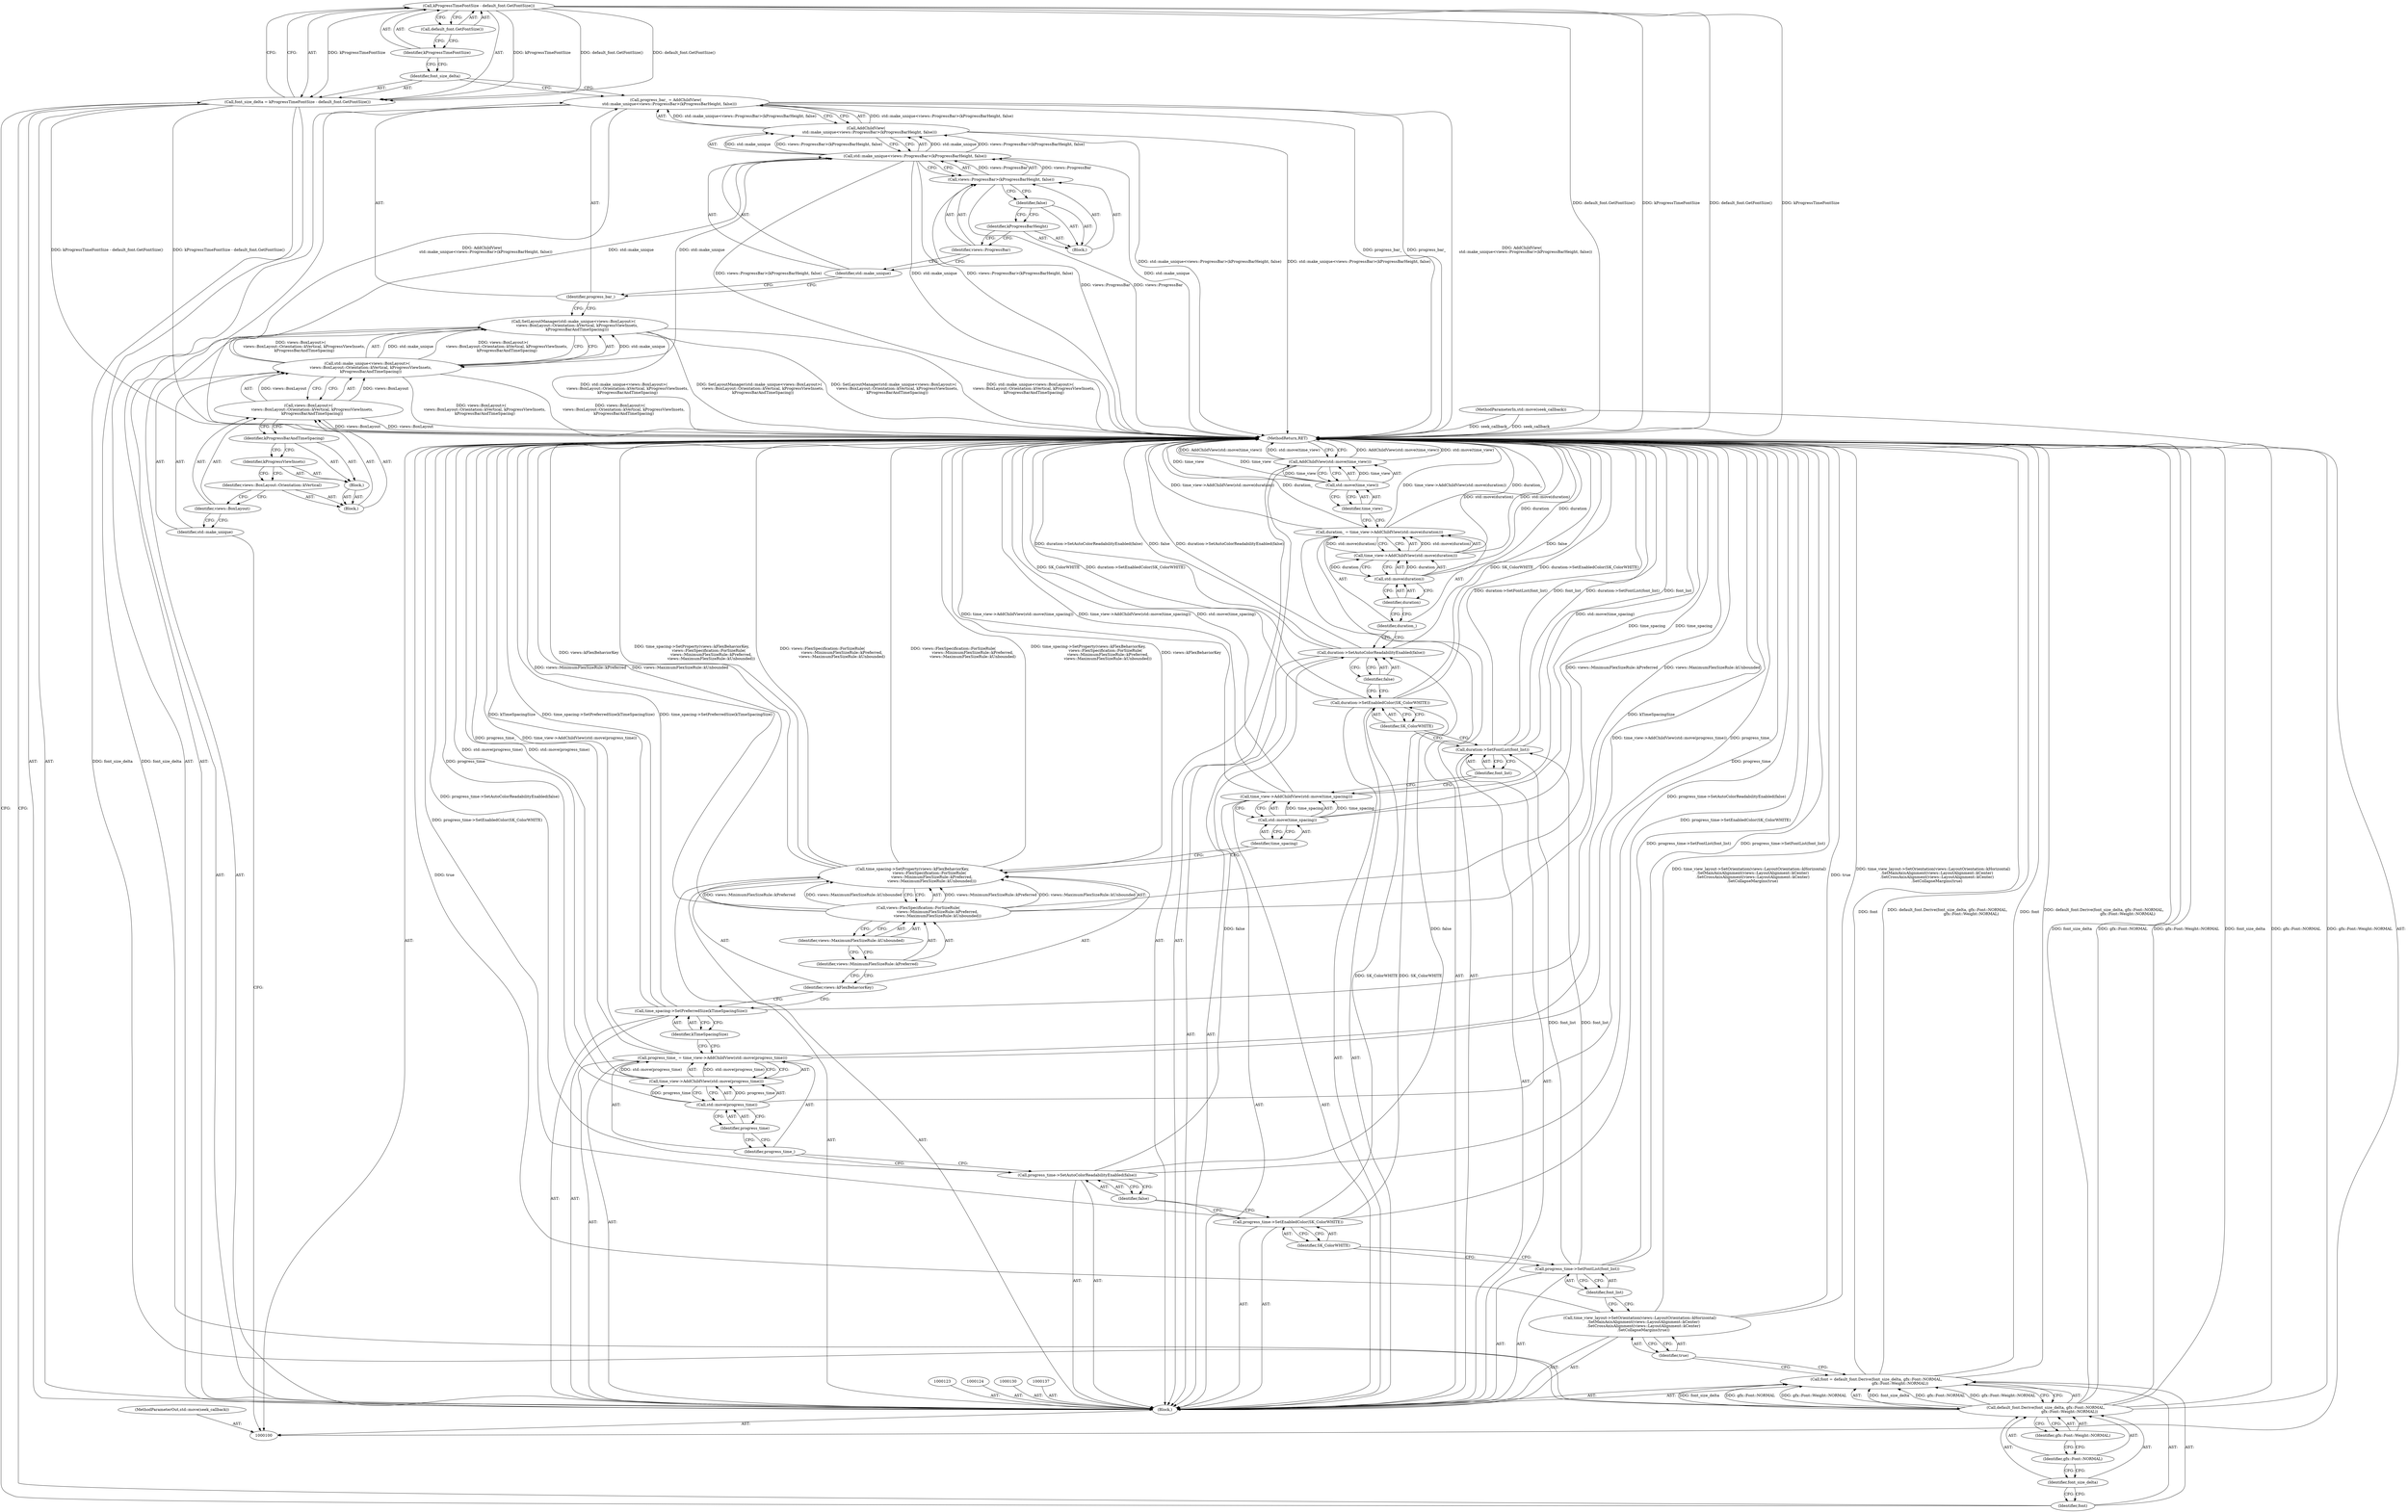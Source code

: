 digraph "0_Chrome_c25b198675380f713a56649c857b4367601d4a3d_8" {
"1000127" [label="(Call,kProgressTimeFontSize - default_font.GetFontSize())"];
"1000128" [label="(Identifier,kProgressTimeFontSize)"];
"1000129" [label="(Call,default_font.GetFontSize())"];
"1000125" [label="(Call,font_size_delta = kProgressTimeFontSize - default_font.GetFontSize())"];
"1000126" [label="(Identifier,font_size_delta)"];
"1000131" [label="(Call,font = default_font.Derive(font_size_delta, gfx::Font::NORMAL,\n                                       gfx::Font::Weight::NORMAL))"];
"1000132" [label="(Identifier,font)"];
"1000133" [label="(Call,default_font.Derive(font_size_delta, gfx::Font::NORMAL,\n                                       gfx::Font::Weight::NORMAL))"];
"1000134" [label="(Identifier,font_size_delta)"];
"1000135" [label="(Identifier,gfx::Font::NORMAL)"];
"1000136" [label="(Identifier,gfx::Font::Weight::NORMAL)"];
"1000138" [label="(Call,time_view_layout->SetOrientation(views::LayoutOrientation::kHorizontal)\n      .SetMainAxisAlignment(views::LayoutAlignment::kCenter)\n      .SetCrossAxisAlignment(views::LayoutAlignment::kCenter)\n      .SetCollapseMargins(true))"];
"1000139" [label="(Identifier,true)"];
"1000140" [label="(Call,progress_time->SetFontList(font_list))"];
"1000141" [label="(Identifier,font_list)"];
"1000142" [label="(Call,progress_time->SetEnabledColor(SK_ColorWHITE))"];
"1000143" [label="(Identifier,SK_ColorWHITE)"];
"1000144" [label="(Call,progress_time->SetAutoColorReadabilityEnabled(false))"];
"1000145" [label="(Identifier,false)"];
"1000148" [label="(Call,time_view->AddChildView(std::move(progress_time)))"];
"1000146" [label="(Call,progress_time_ = time_view->AddChildView(std::move(progress_time)))"];
"1000147" [label="(Identifier,progress_time_)"];
"1000149" [label="(Call,std::move(progress_time))"];
"1000150" [label="(Identifier,progress_time)"];
"1000101" [label="(MethodParameterIn,std::move(seek_callback))"];
"1000270" [label="(MethodParameterOut,std::move(seek_callback))"];
"1000102" [label="(Block,)"];
"1000175" [label="(MethodReturn,RET)"];
"1000151" [label="(Call,time_spacing->SetPreferredSize(kTimeSpacingSize))"];
"1000152" [label="(Identifier,kTimeSpacingSize)"];
"1000153" [label="(Call,time_spacing->SetProperty(views::kFlexBehaviorKey,\n                            views::FlexSpecification::ForSizeRule(\n                                views::MinimumFlexSizeRule::kPreferred,\n                                views::MaximumFlexSizeRule::kUnbounded)))"];
"1000154" [label="(Identifier,views::kFlexBehaviorKey)"];
"1000155" [label="(Call,views::FlexSpecification::ForSizeRule(\n                                views::MinimumFlexSizeRule::kPreferred,\n                                views::MaximumFlexSizeRule::kUnbounded))"];
"1000156" [label="(Identifier,views::MinimumFlexSizeRule::kPreferred)"];
"1000157" [label="(Identifier,views::MaximumFlexSizeRule::kUnbounded)"];
"1000158" [label="(Call,time_view->AddChildView(std::move(time_spacing)))"];
"1000159" [label="(Call,std::move(time_spacing))"];
"1000160" [label="(Identifier,time_spacing)"];
"1000104" [label="(Call,std::make_unique<views::BoxLayout>(\n      views::BoxLayout::Orientation::kVertical, kProgressViewInsets,\n      kProgressBarAndTimeSpacing))"];
"1000105" [label="(Identifier,std::make_unique)"];
"1000103" [label="(Call,SetLayoutManager(std::make_unique<views::BoxLayout>(\n      views::BoxLayout::Orientation::kVertical, kProgressViewInsets,\n      kProgressBarAndTimeSpacing)))"];
"1000106" [label="(Call,views::BoxLayout>(\n      views::BoxLayout::Orientation::kVertical, kProgressViewInsets,\n      kProgressBarAndTimeSpacing))"];
"1000107" [label="(Identifier,views::BoxLayout)"];
"1000161" [label="(Call,duration->SetFontList(font_list))"];
"1000162" [label="(Identifier,font_list)"];
"1000163" [label="(Call,duration->SetEnabledColor(SK_ColorWHITE))"];
"1000164" [label="(Identifier,SK_ColorWHITE)"];
"1000165" [label="(Call,duration->SetAutoColorReadabilityEnabled(false))"];
"1000166" [label="(Identifier,false)"];
"1000169" [label="(Call,time_view->AddChildView(std::move(duration)))"];
"1000167" [label="(Call,duration_ = time_view->AddChildView(std::move(duration)))"];
"1000168" [label="(Identifier,duration_)"];
"1000170" [label="(Call,std::move(duration))"];
"1000171" [label="(Identifier,duration)"];
"1000173" [label="(Call,std::move(time_view))"];
"1000172" [label="(Call,AddChildView(std::move(time_view)))"];
"1000174" [label="(Identifier,time_view)"];
"1000110" [label="(Block,)"];
"1000111" [label="(Identifier,kProgressViewInsets)"];
"1000108" [label="(Block,)"];
"1000109" [label="(Identifier,views::BoxLayout::Orientation::kVertical)"];
"1000112" [label="(Identifier,kProgressBarAndTimeSpacing)"];
"1000115" [label="(Call,AddChildView(\n      std::make_unique<views::ProgressBar>(kProgressBarHeight, false)))"];
"1000113" [label="(Call,progress_bar_ = AddChildView(\n      std::make_unique<views::ProgressBar>(kProgressBarHeight, false)))"];
"1000114" [label="(Identifier,progress_bar_)"];
"1000118" [label="(Call,views::ProgressBar>(kProgressBarHeight, false))"];
"1000119" [label="(Identifier,views::ProgressBar)"];
"1000120" [label="(Block,)"];
"1000121" [label="(Identifier,kProgressBarHeight)"];
"1000116" [label="(Call,std::make_unique<views::ProgressBar>(kProgressBarHeight, false))"];
"1000117" [label="(Identifier,std::make_unique)"];
"1000122" [label="(Identifier,false)"];
"1000127" -> "1000125"  [label="AST: "];
"1000127" -> "1000129"  [label="CFG: "];
"1000128" -> "1000127"  [label="AST: "];
"1000129" -> "1000127"  [label="AST: "];
"1000125" -> "1000127"  [label="CFG: "];
"1000127" -> "1000175"  [label="DDG: default_font.GetFontSize()"];
"1000127" -> "1000175"  [label="DDG: kProgressTimeFontSize"];
"1000127" -> "1000125"  [label="DDG: kProgressTimeFontSize"];
"1000127" -> "1000125"  [label="DDG: default_font.GetFontSize()"];
"1000128" -> "1000127"  [label="AST: "];
"1000128" -> "1000126"  [label="CFG: "];
"1000129" -> "1000128"  [label="CFG: "];
"1000129" -> "1000127"  [label="AST: "];
"1000129" -> "1000128"  [label="CFG: "];
"1000127" -> "1000129"  [label="CFG: "];
"1000125" -> "1000102"  [label="AST: "];
"1000125" -> "1000127"  [label="CFG: "];
"1000126" -> "1000125"  [label="AST: "];
"1000127" -> "1000125"  [label="AST: "];
"1000132" -> "1000125"  [label="CFG: "];
"1000125" -> "1000175"  [label="DDG: kProgressTimeFontSize - default_font.GetFontSize()"];
"1000127" -> "1000125"  [label="DDG: kProgressTimeFontSize"];
"1000127" -> "1000125"  [label="DDG: default_font.GetFontSize()"];
"1000125" -> "1000133"  [label="DDG: font_size_delta"];
"1000126" -> "1000125"  [label="AST: "];
"1000126" -> "1000113"  [label="CFG: "];
"1000128" -> "1000126"  [label="CFG: "];
"1000131" -> "1000102"  [label="AST: "];
"1000131" -> "1000133"  [label="CFG: "];
"1000132" -> "1000131"  [label="AST: "];
"1000133" -> "1000131"  [label="AST: "];
"1000139" -> "1000131"  [label="CFG: "];
"1000131" -> "1000175"  [label="DDG: default_font.Derive(font_size_delta, gfx::Font::NORMAL,\n                                       gfx::Font::Weight::NORMAL)"];
"1000131" -> "1000175"  [label="DDG: font"];
"1000133" -> "1000131"  [label="DDG: font_size_delta"];
"1000133" -> "1000131"  [label="DDG: gfx::Font::NORMAL"];
"1000133" -> "1000131"  [label="DDG: gfx::Font::Weight::NORMAL"];
"1000132" -> "1000131"  [label="AST: "];
"1000132" -> "1000125"  [label="CFG: "];
"1000134" -> "1000132"  [label="CFG: "];
"1000133" -> "1000131"  [label="AST: "];
"1000133" -> "1000136"  [label="CFG: "];
"1000134" -> "1000133"  [label="AST: "];
"1000135" -> "1000133"  [label="AST: "];
"1000136" -> "1000133"  [label="AST: "];
"1000131" -> "1000133"  [label="CFG: "];
"1000133" -> "1000175"  [label="DDG: font_size_delta"];
"1000133" -> "1000175"  [label="DDG: gfx::Font::NORMAL"];
"1000133" -> "1000175"  [label="DDG: gfx::Font::Weight::NORMAL"];
"1000133" -> "1000131"  [label="DDG: font_size_delta"];
"1000133" -> "1000131"  [label="DDG: gfx::Font::NORMAL"];
"1000133" -> "1000131"  [label="DDG: gfx::Font::Weight::NORMAL"];
"1000125" -> "1000133"  [label="DDG: font_size_delta"];
"1000134" -> "1000133"  [label="AST: "];
"1000134" -> "1000132"  [label="CFG: "];
"1000135" -> "1000134"  [label="CFG: "];
"1000135" -> "1000133"  [label="AST: "];
"1000135" -> "1000134"  [label="CFG: "];
"1000136" -> "1000135"  [label="CFG: "];
"1000136" -> "1000133"  [label="AST: "];
"1000136" -> "1000135"  [label="CFG: "];
"1000133" -> "1000136"  [label="CFG: "];
"1000138" -> "1000102"  [label="AST: "];
"1000138" -> "1000139"  [label="CFG: "];
"1000139" -> "1000138"  [label="AST: "];
"1000141" -> "1000138"  [label="CFG: "];
"1000138" -> "1000175"  [label="DDG: true"];
"1000138" -> "1000175"  [label="DDG: time_view_layout->SetOrientation(views::LayoutOrientation::kHorizontal)\n      .SetMainAxisAlignment(views::LayoutAlignment::kCenter)\n      .SetCrossAxisAlignment(views::LayoutAlignment::kCenter)\n      .SetCollapseMargins(true)"];
"1000139" -> "1000138"  [label="AST: "];
"1000139" -> "1000131"  [label="CFG: "];
"1000138" -> "1000139"  [label="CFG: "];
"1000140" -> "1000102"  [label="AST: "];
"1000140" -> "1000141"  [label="CFG: "];
"1000141" -> "1000140"  [label="AST: "];
"1000143" -> "1000140"  [label="CFG: "];
"1000140" -> "1000175"  [label="DDG: progress_time->SetFontList(font_list)"];
"1000140" -> "1000161"  [label="DDG: font_list"];
"1000141" -> "1000140"  [label="AST: "];
"1000141" -> "1000138"  [label="CFG: "];
"1000140" -> "1000141"  [label="CFG: "];
"1000142" -> "1000102"  [label="AST: "];
"1000142" -> "1000143"  [label="CFG: "];
"1000143" -> "1000142"  [label="AST: "];
"1000145" -> "1000142"  [label="CFG: "];
"1000142" -> "1000175"  [label="DDG: progress_time->SetEnabledColor(SK_ColorWHITE)"];
"1000142" -> "1000163"  [label="DDG: SK_ColorWHITE"];
"1000143" -> "1000142"  [label="AST: "];
"1000143" -> "1000140"  [label="CFG: "];
"1000142" -> "1000143"  [label="CFG: "];
"1000144" -> "1000102"  [label="AST: "];
"1000144" -> "1000145"  [label="CFG: "];
"1000145" -> "1000144"  [label="AST: "];
"1000147" -> "1000144"  [label="CFG: "];
"1000144" -> "1000175"  [label="DDG: progress_time->SetAutoColorReadabilityEnabled(false)"];
"1000144" -> "1000165"  [label="DDG: false"];
"1000145" -> "1000144"  [label="AST: "];
"1000145" -> "1000142"  [label="CFG: "];
"1000144" -> "1000145"  [label="CFG: "];
"1000148" -> "1000146"  [label="AST: "];
"1000148" -> "1000149"  [label="CFG: "];
"1000149" -> "1000148"  [label="AST: "];
"1000146" -> "1000148"  [label="CFG: "];
"1000148" -> "1000175"  [label="DDG: std::move(progress_time)"];
"1000148" -> "1000146"  [label="DDG: std::move(progress_time)"];
"1000149" -> "1000148"  [label="DDG: progress_time"];
"1000146" -> "1000102"  [label="AST: "];
"1000146" -> "1000148"  [label="CFG: "];
"1000147" -> "1000146"  [label="AST: "];
"1000148" -> "1000146"  [label="AST: "];
"1000152" -> "1000146"  [label="CFG: "];
"1000146" -> "1000175"  [label="DDG: time_view->AddChildView(std::move(progress_time))"];
"1000146" -> "1000175"  [label="DDG: progress_time_"];
"1000148" -> "1000146"  [label="DDG: std::move(progress_time)"];
"1000147" -> "1000146"  [label="AST: "];
"1000147" -> "1000144"  [label="CFG: "];
"1000150" -> "1000147"  [label="CFG: "];
"1000149" -> "1000148"  [label="AST: "];
"1000149" -> "1000150"  [label="CFG: "];
"1000150" -> "1000149"  [label="AST: "];
"1000148" -> "1000149"  [label="CFG: "];
"1000149" -> "1000175"  [label="DDG: progress_time"];
"1000149" -> "1000148"  [label="DDG: progress_time"];
"1000150" -> "1000149"  [label="AST: "];
"1000150" -> "1000147"  [label="CFG: "];
"1000149" -> "1000150"  [label="CFG: "];
"1000101" -> "1000100"  [label="AST: "];
"1000101" -> "1000175"  [label="DDG: seek_callback"];
"1000270" -> "1000100"  [label="AST: "];
"1000102" -> "1000100"  [label="AST: "];
"1000103" -> "1000102"  [label="AST: "];
"1000113" -> "1000102"  [label="AST: "];
"1000123" -> "1000102"  [label="AST: "];
"1000124" -> "1000102"  [label="AST: "];
"1000125" -> "1000102"  [label="AST: "];
"1000130" -> "1000102"  [label="AST: "];
"1000131" -> "1000102"  [label="AST: "];
"1000137" -> "1000102"  [label="AST: "];
"1000138" -> "1000102"  [label="AST: "];
"1000140" -> "1000102"  [label="AST: "];
"1000142" -> "1000102"  [label="AST: "];
"1000144" -> "1000102"  [label="AST: "];
"1000146" -> "1000102"  [label="AST: "];
"1000151" -> "1000102"  [label="AST: "];
"1000153" -> "1000102"  [label="AST: "];
"1000158" -> "1000102"  [label="AST: "];
"1000161" -> "1000102"  [label="AST: "];
"1000163" -> "1000102"  [label="AST: "];
"1000165" -> "1000102"  [label="AST: "];
"1000167" -> "1000102"  [label="AST: "];
"1000172" -> "1000102"  [label="AST: "];
"1000175" -> "1000100"  [label="AST: "];
"1000175" -> "1000172"  [label="CFG: "];
"1000167" -> "1000175"  [label="DDG: time_view->AddChildView(std::move(duration))"];
"1000167" -> "1000175"  [label="DDG: duration_"];
"1000155" -> "1000175"  [label="DDG: views::MaximumFlexSizeRule::kUnbounded"];
"1000155" -> "1000175"  [label="DDG: views::MinimumFlexSizeRule::kPreferred"];
"1000103" -> "1000175"  [label="DDG: std::make_unique<views::BoxLayout>(\n      views::BoxLayout::Orientation::kVertical, kProgressViewInsets,\n      kProgressBarAndTimeSpacing)"];
"1000103" -> "1000175"  [label="DDG: SetLayoutManager(std::make_unique<views::BoxLayout>(\n      views::BoxLayout::Orientation::kVertical, kProgressViewInsets,\n      kProgressBarAndTimeSpacing))"];
"1000113" -> "1000175"  [label="DDG: AddChildView(\n      std::make_unique<views::ProgressBar>(kProgressBarHeight, false))"];
"1000113" -> "1000175"  [label="DDG: progress_bar_"];
"1000116" -> "1000175"  [label="DDG: views::ProgressBar>(kProgressBarHeight, false)"];
"1000116" -> "1000175"  [label="DDG: std::make_unique"];
"1000131" -> "1000175"  [label="DDG: default_font.Derive(font_size_delta, gfx::Font::NORMAL,\n                                       gfx::Font::Weight::NORMAL)"];
"1000131" -> "1000175"  [label="DDG: font"];
"1000153" -> "1000175"  [label="DDG: views::kFlexBehaviorKey"];
"1000153" -> "1000175"  [label="DDG: views::FlexSpecification::ForSizeRule(\n                                views::MinimumFlexSizeRule::kPreferred,\n                                views::MaximumFlexSizeRule::kUnbounded)"];
"1000153" -> "1000175"  [label="DDG: time_spacing->SetProperty(views::kFlexBehaviorKey,\n                            views::FlexSpecification::ForSizeRule(\n                                views::MinimumFlexSizeRule::kPreferred,\n                                views::MaximumFlexSizeRule::kUnbounded))"];
"1000118" -> "1000175"  [label="DDG: views::ProgressBar"];
"1000158" -> "1000175"  [label="DDG: std::move(time_spacing)"];
"1000158" -> "1000175"  [label="DDG: time_view->AddChildView(std::move(time_spacing))"];
"1000163" -> "1000175"  [label="DDG: SK_ColorWHITE"];
"1000163" -> "1000175"  [label="DDG: duration->SetEnabledColor(SK_ColorWHITE)"];
"1000172" -> "1000175"  [label="DDG: AddChildView(std::move(time_view))"];
"1000172" -> "1000175"  [label="DDG: std::move(time_view)"];
"1000142" -> "1000175"  [label="DDG: progress_time->SetEnabledColor(SK_ColorWHITE)"];
"1000106" -> "1000175"  [label="DDG: views::BoxLayout"];
"1000151" -> "1000175"  [label="DDG: time_spacing->SetPreferredSize(kTimeSpacingSize)"];
"1000151" -> "1000175"  [label="DDG: kTimeSpacingSize"];
"1000159" -> "1000175"  [label="DDG: time_spacing"];
"1000138" -> "1000175"  [label="DDG: true"];
"1000138" -> "1000175"  [label="DDG: time_view_layout->SetOrientation(views::LayoutOrientation::kHorizontal)\n      .SetMainAxisAlignment(views::LayoutAlignment::kCenter)\n      .SetCrossAxisAlignment(views::LayoutAlignment::kCenter)\n      .SetCollapseMargins(true)"];
"1000165" -> "1000175"  [label="DDG: false"];
"1000165" -> "1000175"  [label="DDG: duration->SetAutoColorReadabilityEnabled(false)"];
"1000140" -> "1000175"  [label="DDG: progress_time->SetFontList(font_list)"];
"1000127" -> "1000175"  [label="DDG: default_font.GetFontSize()"];
"1000127" -> "1000175"  [label="DDG: kProgressTimeFontSize"];
"1000144" -> "1000175"  [label="DDG: progress_time->SetAutoColorReadabilityEnabled(false)"];
"1000133" -> "1000175"  [label="DDG: font_size_delta"];
"1000133" -> "1000175"  [label="DDG: gfx::Font::NORMAL"];
"1000133" -> "1000175"  [label="DDG: gfx::Font::Weight::NORMAL"];
"1000148" -> "1000175"  [label="DDG: std::move(progress_time)"];
"1000146" -> "1000175"  [label="DDG: time_view->AddChildView(std::move(progress_time))"];
"1000146" -> "1000175"  [label="DDG: progress_time_"];
"1000125" -> "1000175"  [label="DDG: kProgressTimeFontSize - default_font.GetFontSize()"];
"1000101" -> "1000175"  [label="DDG: seek_callback"];
"1000170" -> "1000175"  [label="DDG: duration"];
"1000169" -> "1000175"  [label="DDG: std::move(duration)"];
"1000149" -> "1000175"  [label="DDG: progress_time"];
"1000161" -> "1000175"  [label="DDG: font_list"];
"1000161" -> "1000175"  [label="DDG: duration->SetFontList(font_list)"];
"1000115" -> "1000175"  [label="DDG: std::make_unique<views::ProgressBar>(kProgressBarHeight, false)"];
"1000173" -> "1000175"  [label="DDG: time_view"];
"1000104" -> "1000175"  [label="DDG: views::BoxLayout>(\n      views::BoxLayout::Orientation::kVertical, kProgressViewInsets,\n      kProgressBarAndTimeSpacing)"];
"1000151" -> "1000102"  [label="AST: "];
"1000151" -> "1000152"  [label="CFG: "];
"1000152" -> "1000151"  [label="AST: "];
"1000154" -> "1000151"  [label="CFG: "];
"1000151" -> "1000175"  [label="DDG: time_spacing->SetPreferredSize(kTimeSpacingSize)"];
"1000151" -> "1000175"  [label="DDG: kTimeSpacingSize"];
"1000152" -> "1000151"  [label="AST: "];
"1000152" -> "1000146"  [label="CFG: "];
"1000151" -> "1000152"  [label="CFG: "];
"1000153" -> "1000102"  [label="AST: "];
"1000153" -> "1000155"  [label="CFG: "];
"1000154" -> "1000153"  [label="AST: "];
"1000155" -> "1000153"  [label="AST: "];
"1000160" -> "1000153"  [label="CFG: "];
"1000153" -> "1000175"  [label="DDG: views::kFlexBehaviorKey"];
"1000153" -> "1000175"  [label="DDG: views::FlexSpecification::ForSizeRule(\n                                views::MinimumFlexSizeRule::kPreferred,\n                                views::MaximumFlexSizeRule::kUnbounded)"];
"1000153" -> "1000175"  [label="DDG: time_spacing->SetProperty(views::kFlexBehaviorKey,\n                            views::FlexSpecification::ForSizeRule(\n                                views::MinimumFlexSizeRule::kPreferred,\n                                views::MaximumFlexSizeRule::kUnbounded))"];
"1000155" -> "1000153"  [label="DDG: views::MinimumFlexSizeRule::kPreferred"];
"1000155" -> "1000153"  [label="DDG: views::MaximumFlexSizeRule::kUnbounded"];
"1000154" -> "1000153"  [label="AST: "];
"1000154" -> "1000151"  [label="CFG: "];
"1000156" -> "1000154"  [label="CFG: "];
"1000155" -> "1000153"  [label="AST: "];
"1000155" -> "1000157"  [label="CFG: "];
"1000156" -> "1000155"  [label="AST: "];
"1000157" -> "1000155"  [label="AST: "];
"1000153" -> "1000155"  [label="CFG: "];
"1000155" -> "1000175"  [label="DDG: views::MaximumFlexSizeRule::kUnbounded"];
"1000155" -> "1000175"  [label="DDG: views::MinimumFlexSizeRule::kPreferred"];
"1000155" -> "1000153"  [label="DDG: views::MinimumFlexSizeRule::kPreferred"];
"1000155" -> "1000153"  [label="DDG: views::MaximumFlexSizeRule::kUnbounded"];
"1000156" -> "1000155"  [label="AST: "];
"1000156" -> "1000154"  [label="CFG: "];
"1000157" -> "1000156"  [label="CFG: "];
"1000157" -> "1000155"  [label="AST: "];
"1000157" -> "1000156"  [label="CFG: "];
"1000155" -> "1000157"  [label="CFG: "];
"1000158" -> "1000102"  [label="AST: "];
"1000158" -> "1000159"  [label="CFG: "];
"1000159" -> "1000158"  [label="AST: "];
"1000162" -> "1000158"  [label="CFG: "];
"1000158" -> "1000175"  [label="DDG: std::move(time_spacing)"];
"1000158" -> "1000175"  [label="DDG: time_view->AddChildView(std::move(time_spacing))"];
"1000159" -> "1000158"  [label="DDG: time_spacing"];
"1000159" -> "1000158"  [label="AST: "];
"1000159" -> "1000160"  [label="CFG: "];
"1000160" -> "1000159"  [label="AST: "];
"1000158" -> "1000159"  [label="CFG: "];
"1000159" -> "1000175"  [label="DDG: time_spacing"];
"1000159" -> "1000158"  [label="DDG: time_spacing"];
"1000160" -> "1000159"  [label="AST: "];
"1000160" -> "1000153"  [label="CFG: "];
"1000159" -> "1000160"  [label="CFG: "];
"1000104" -> "1000103"  [label="AST: "];
"1000104" -> "1000106"  [label="CFG: "];
"1000105" -> "1000104"  [label="AST: "];
"1000106" -> "1000104"  [label="AST: "];
"1000103" -> "1000104"  [label="CFG: "];
"1000104" -> "1000175"  [label="DDG: views::BoxLayout>(\n      views::BoxLayout::Orientation::kVertical, kProgressViewInsets,\n      kProgressBarAndTimeSpacing)"];
"1000104" -> "1000103"  [label="DDG: std::make_unique"];
"1000104" -> "1000103"  [label="DDG: views::BoxLayout>(\n      views::BoxLayout::Orientation::kVertical, kProgressViewInsets,\n      kProgressBarAndTimeSpacing)"];
"1000106" -> "1000104"  [label="DDG: views::BoxLayout"];
"1000104" -> "1000116"  [label="DDG: std::make_unique"];
"1000105" -> "1000104"  [label="AST: "];
"1000105" -> "1000100"  [label="CFG: "];
"1000107" -> "1000105"  [label="CFG: "];
"1000103" -> "1000102"  [label="AST: "];
"1000103" -> "1000104"  [label="CFG: "];
"1000104" -> "1000103"  [label="AST: "];
"1000114" -> "1000103"  [label="CFG: "];
"1000103" -> "1000175"  [label="DDG: std::make_unique<views::BoxLayout>(\n      views::BoxLayout::Orientation::kVertical, kProgressViewInsets,\n      kProgressBarAndTimeSpacing)"];
"1000103" -> "1000175"  [label="DDG: SetLayoutManager(std::make_unique<views::BoxLayout>(\n      views::BoxLayout::Orientation::kVertical, kProgressViewInsets,\n      kProgressBarAndTimeSpacing))"];
"1000104" -> "1000103"  [label="DDG: std::make_unique"];
"1000104" -> "1000103"  [label="DDG: views::BoxLayout>(\n      views::BoxLayout::Orientation::kVertical, kProgressViewInsets,\n      kProgressBarAndTimeSpacing)"];
"1000106" -> "1000104"  [label="AST: "];
"1000106" -> "1000112"  [label="CFG: "];
"1000107" -> "1000106"  [label="AST: "];
"1000108" -> "1000106"  [label="AST: "];
"1000104" -> "1000106"  [label="CFG: "];
"1000106" -> "1000175"  [label="DDG: views::BoxLayout"];
"1000106" -> "1000104"  [label="DDG: views::BoxLayout"];
"1000107" -> "1000106"  [label="AST: "];
"1000107" -> "1000105"  [label="CFG: "];
"1000109" -> "1000107"  [label="CFG: "];
"1000161" -> "1000102"  [label="AST: "];
"1000161" -> "1000162"  [label="CFG: "];
"1000162" -> "1000161"  [label="AST: "];
"1000164" -> "1000161"  [label="CFG: "];
"1000161" -> "1000175"  [label="DDG: font_list"];
"1000161" -> "1000175"  [label="DDG: duration->SetFontList(font_list)"];
"1000140" -> "1000161"  [label="DDG: font_list"];
"1000162" -> "1000161"  [label="AST: "];
"1000162" -> "1000158"  [label="CFG: "];
"1000161" -> "1000162"  [label="CFG: "];
"1000163" -> "1000102"  [label="AST: "];
"1000163" -> "1000164"  [label="CFG: "];
"1000164" -> "1000163"  [label="AST: "];
"1000166" -> "1000163"  [label="CFG: "];
"1000163" -> "1000175"  [label="DDG: SK_ColorWHITE"];
"1000163" -> "1000175"  [label="DDG: duration->SetEnabledColor(SK_ColorWHITE)"];
"1000142" -> "1000163"  [label="DDG: SK_ColorWHITE"];
"1000164" -> "1000163"  [label="AST: "];
"1000164" -> "1000161"  [label="CFG: "];
"1000163" -> "1000164"  [label="CFG: "];
"1000165" -> "1000102"  [label="AST: "];
"1000165" -> "1000166"  [label="CFG: "];
"1000166" -> "1000165"  [label="AST: "];
"1000168" -> "1000165"  [label="CFG: "];
"1000165" -> "1000175"  [label="DDG: false"];
"1000165" -> "1000175"  [label="DDG: duration->SetAutoColorReadabilityEnabled(false)"];
"1000144" -> "1000165"  [label="DDG: false"];
"1000166" -> "1000165"  [label="AST: "];
"1000166" -> "1000163"  [label="CFG: "];
"1000165" -> "1000166"  [label="CFG: "];
"1000169" -> "1000167"  [label="AST: "];
"1000169" -> "1000170"  [label="CFG: "];
"1000170" -> "1000169"  [label="AST: "];
"1000167" -> "1000169"  [label="CFG: "];
"1000169" -> "1000175"  [label="DDG: std::move(duration)"];
"1000169" -> "1000167"  [label="DDG: std::move(duration)"];
"1000170" -> "1000169"  [label="DDG: duration"];
"1000167" -> "1000102"  [label="AST: "];
"1000167" -> "1000169"  [label="CFG: "];
"1000168" -> "1000167"  [label="AST: "];
"1000169" -> "1000167"  [label="AST: "];
"1000174" -> "1000167"  [label="CFG: "];
"1000167" -> "1000175"  [label="DDG: time_view->AddChildView(std::move(duration))"];
"1000167" -> "1000175"  [label="DDG: duration_"];
"1000169" -> "1000167"  [label="DDG: std::move(duration)"];
"1000168" -> "1000167"  [label="AST: "];
"1000168" -> "1000165"  [label="CFG: "];
"1000171" -> "1000168"  [label="CFG: "];
"1000170" -> "1000169"  [label="AST: "];
"1000170" -> "1000171"  [label="CFG: "];
"1000171" -> "1000170"  [label="AST: "];
"1000169" -> "1000170"  [label="CFG: "];
"1000170" -> "1000175"  [label="DDG: duration"];
"1000170" -> "1000169"  [label="DDG: duration"];
"1000171" -> "1000170"  [label="AST: "];
"1000171" -> "1000168"  [label="CFG: "];
"1000170" -> "1000171"  [label="CFG: "];
"1000173" -> "1000172"  [label="AST: "];
"1000173" -> "1000174"  [label="CFG: "];
"1000174" -> "1000173"  [label="AST: "];
"1000172" -> "1000173"  [label="CFG: "];
"1000173" -> "1000175"  [label="DDG: time_view"];
"1000173" -> "1000172"  [label="DDG: time_view"];
"1000172" -> "1000102"  [label="AST: "];
"1000172" -> "1000173"  [label="CFG: "];
"1000173" -> "1000172"  [label="AST: "];
"1000175" -> "1000172"  [label="CFG: "];
"1000172" -> "1000175"  [label="DDG: AddChildView(std::move(time_view))"];
"1000172" -> "1000175"  [label="DDG: std::move(time_view)"];
"1000173" -> "1000172"  [label="DDG: time_view"];
"1000174" -> "1000173"  [label="AST: "];
"1000174" -> "1000167"  [label="CFG: "];
"1000173" -> "1000174"  [label="CFG: "];
"1000110" -> "1000108"  [label="AST: "];
"1000111" -> "1000110"  [label="AST: "];
"1000112" -> "1000110"  [label="AST: "];
"1000111" -> "1000110"  [label="AST: "];
"1000111" -> "1000109"  [label="CFG: "];
"1000112" -> "1000111"  [label="CFG: "];
"1000108" -> "1000106"  [label="AST: "];
"1000109" -> "1000108"  [label="AST: "];
"1000110" -> "1000108"  [label="AST: "];
"1000109" -> "1000108"  [label="AST: "];
"1000109" -> "1000107"  [label="CFG: "];
"1000111" -> "1000109"  [label="CFG: "];
"1000112" -> "1000110"  [label="AST: "];
"1000112" -> "1000111"  [label="CFG: "];
"1000106" -> "1000112"  [label="CFG: "];
"1000115" -> "1000113"  [label="AST: "];
"1000115" -> "1000116"  [label="CFG: "];
"1000116" -> "1000115"  [label="AST: "];
"1000113" -> "1000115"  [label="CFG: "];
"1000115" -> "1000175"  [label="DDG: std::make_unique<views::ProgressBar>(kProgressBarHeight, false)"];
"1000115" -> "1000113"  [label="DDG: std::make_unique<views::ProgressBar>(kProgressBarHeight, false)"];
"1000116" -> "1000115"  [label="DDG: std::make_unique"];
"1000116" -> "1000115"  [label="DDG: views::ProgressBar>(kProgressBarHeight, false)"];
"1000113" -> "1000102"  [label="AST: "];
"1000113" -> "1000115"  [label="CFG: "];
"1000114" -> "1000113"  [label="AST: "];
"1000115" -> "1000113"  [label="AST: "];
"1000126" -> "1000113"  [label="CFG: "];
"1000113" -> "1000175"  [label="DDG: AddChildView(\n      std::make_unique<views::ProgressBar>(kProgressBarHeight, false))"];
"1000113" -> "1000175"  [label="DDG: progress_bar_"];
"1000115" -> "1000113"  [label="DDG: std::make_unique<views::ProgressBar>(kProgressBarHeight, false)"];
"1000114" -> "1000113"  [label="AST: "];
"1000114" -> "1000103"  [label="CFG: "];
"1000117" -> "1000114"  [label="CFG: "];
"1000118" -> "1000116"  [label="AST: "];
"1000118" -> "1000122"  [label="CFG: "];
"1000119" -> "1000118"  [label="AST: "];
"1000120" -> "1000118"  [label="AST: "];
"1000116" -> "1000118"  [label="CFG: "];
"1000118" -> "1000175"  [label="DDG: views::ProgressBar"];
"1000118" -> "1000116"  [label="DDG: views::ProgressBar"];
"1000119" -> "1000118"  [label="AST: "];
"1000119" -> "1000117"  [label="CFG: "];
"1000121" -> "1000119"  [label="CFG: "];
"1000120" -> "1000118"  [label="AST: "];
"1000121" -> "1000120"  [label="AST: "];
"1000122" -> "1000120"  [label="AST: "];
"1000121" -> "1000120"  [label="AST: "];
"1000121" -> "1000119"  [label="CFG: "];
"1000122" -> "1000121"  [label="CFG: "];
"1000116" -> "1000115"  [label="AST: "];
"1000116" -> "1000118"  [label="CFG: "];
"1000117" -> "1000116"  [label="AST: "];
"1000118" -> "1000116"  [label="AST: "];
"1000115" -> "1000116"  [label="CFG: "];
"1000116" -> "1000175"  [label="DDG: views::ProgressBar>(kProgressBarHeight, false)"];
"1000116" -> "1000175"  [label="DDG: std::make_unique"];
"1000116" -> "1000115"  [label="DDG: std::make_unique"];
"1000116" -> "1000115"  [label="DDG: views::ProgressBar>(kProgressBarHeight, false)"];
"1000104" -> "1000116"  [label="DDG: std::make_unique"];
"1000118" -> "1000116"  [label="DDG: views::ProgressBar"];
"1000117" -> "1000116"  [label="AST: "];
"1000117" -> "1000114"  [label="CFG: "];
"1000119" -> "1000117"  [label="CFG: "];
"1000122" -> "1000120"  [label="AST: "];
"1000122" -> "1000121"  [label="CFG: "];
"1000118" -> "1000122"  [label="CFG: "];
}
